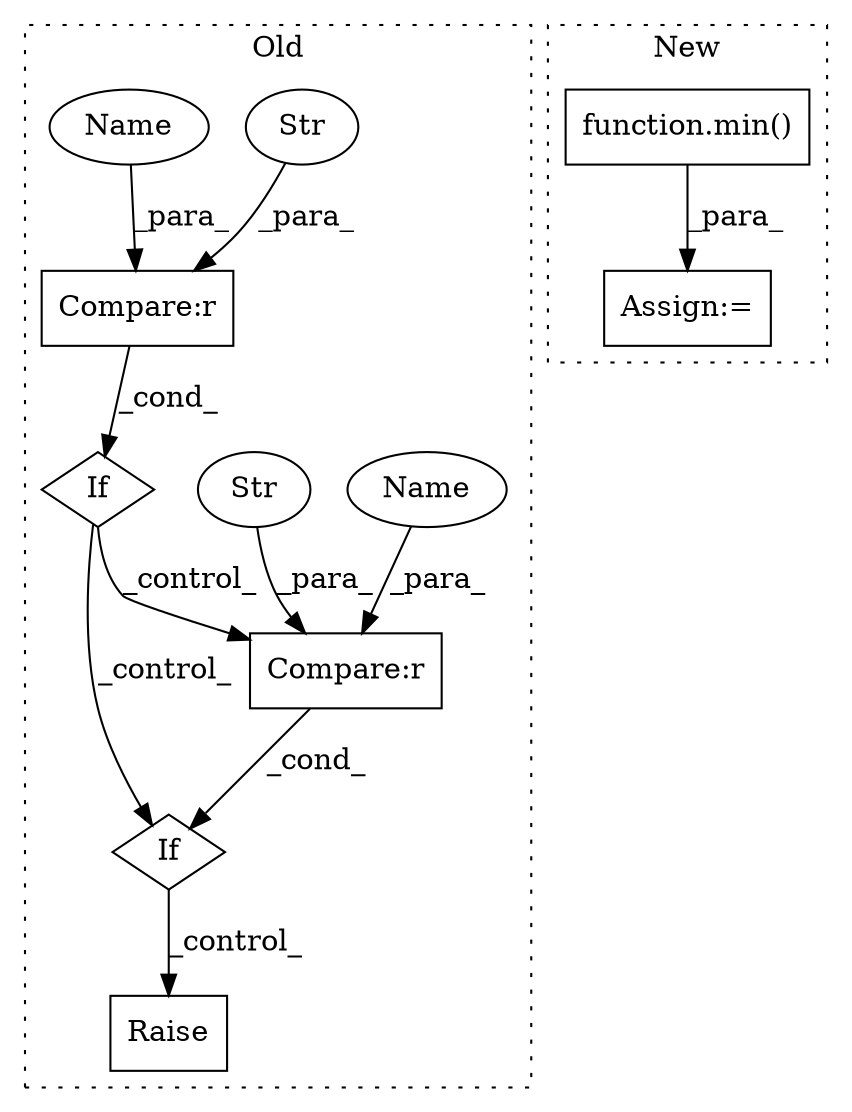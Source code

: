 digraph G {
subgraph cluster0 {
1 [label="Raise" a="91" s="4657" l="6" shape="box"];
4 [label="If" a="96" s="4349" l="3" shape="diamond"];
5 [label="Compare:r" a="40" s="4352" l="19" shape="box"];
6 [label="Str" a="66" s="4365" l="6" shape="ellipse"];
7 [label="If" a="96" s="4554" l="0" shape="diamond"];
8 [label="Compare:r" a="40" s="4554" l="24" shape="box"];
9 [label="Str" a="66" s="4567" l="11" shape="ellipse"];
10 [label="Name" a="87" s="4352" l="9" shape="ellipse"];
11 [label="Name" a="87" s="4554" l="9" shape="ellipse"];
label = "Old";
style="dotted";
}
subgraph cluster1 {
2 [label="function.min()" a="75" s="4111,4142" l="4,1" shape="box"];
3 [label="Assign:=" a="68" s="4096" l="3" shape="box"];
label = "New";
style="dotted";
}
2 -> 3 [label="_para_"];
4 -> 7 [label="_control_"];
4 -> 8 [label="_control_"];
5 -> 4 [label="_cond_"];
6 -> 5 [label="_para_"];
7 -> 1 [label="_control_"];
8 -> 7 [label="_cond_"];
9 -> 8 [label="_para_"];
10 -> 5 [label="_para_"];
11 -> 8 [label="_para_"];
}